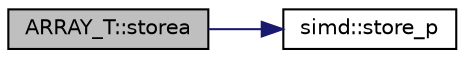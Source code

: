 digraph "ARRAY_T::storea"
{
 // LATEX_PDF_SIZE
  edge [fontname="Helvetica",fontsize="10",labelfontname="Helvetica",labelfontsize="10"];
  node [fontname="Helvetica",fontsize="10",shape=record];
  rankdir="LR";
  Node1 [label="ARRAY_T::storea",height=0.2,width=0.4,color="black", fillcolor="grey75", style="filled", fontcolor="black",tooltip=" "];
  Node1 -> Node2 [color="midnightblue",fontsize="10",style="solid",fontname="Helvetica"];
  Node2 [label="simd::store_p",height=0.2,width=0.4,color="black", fillcolor="white", style="filled",URL="$group__SIMD.html#ga92e024b79459bd3fb610e9b00e01f626",tooltip=" "];
}
